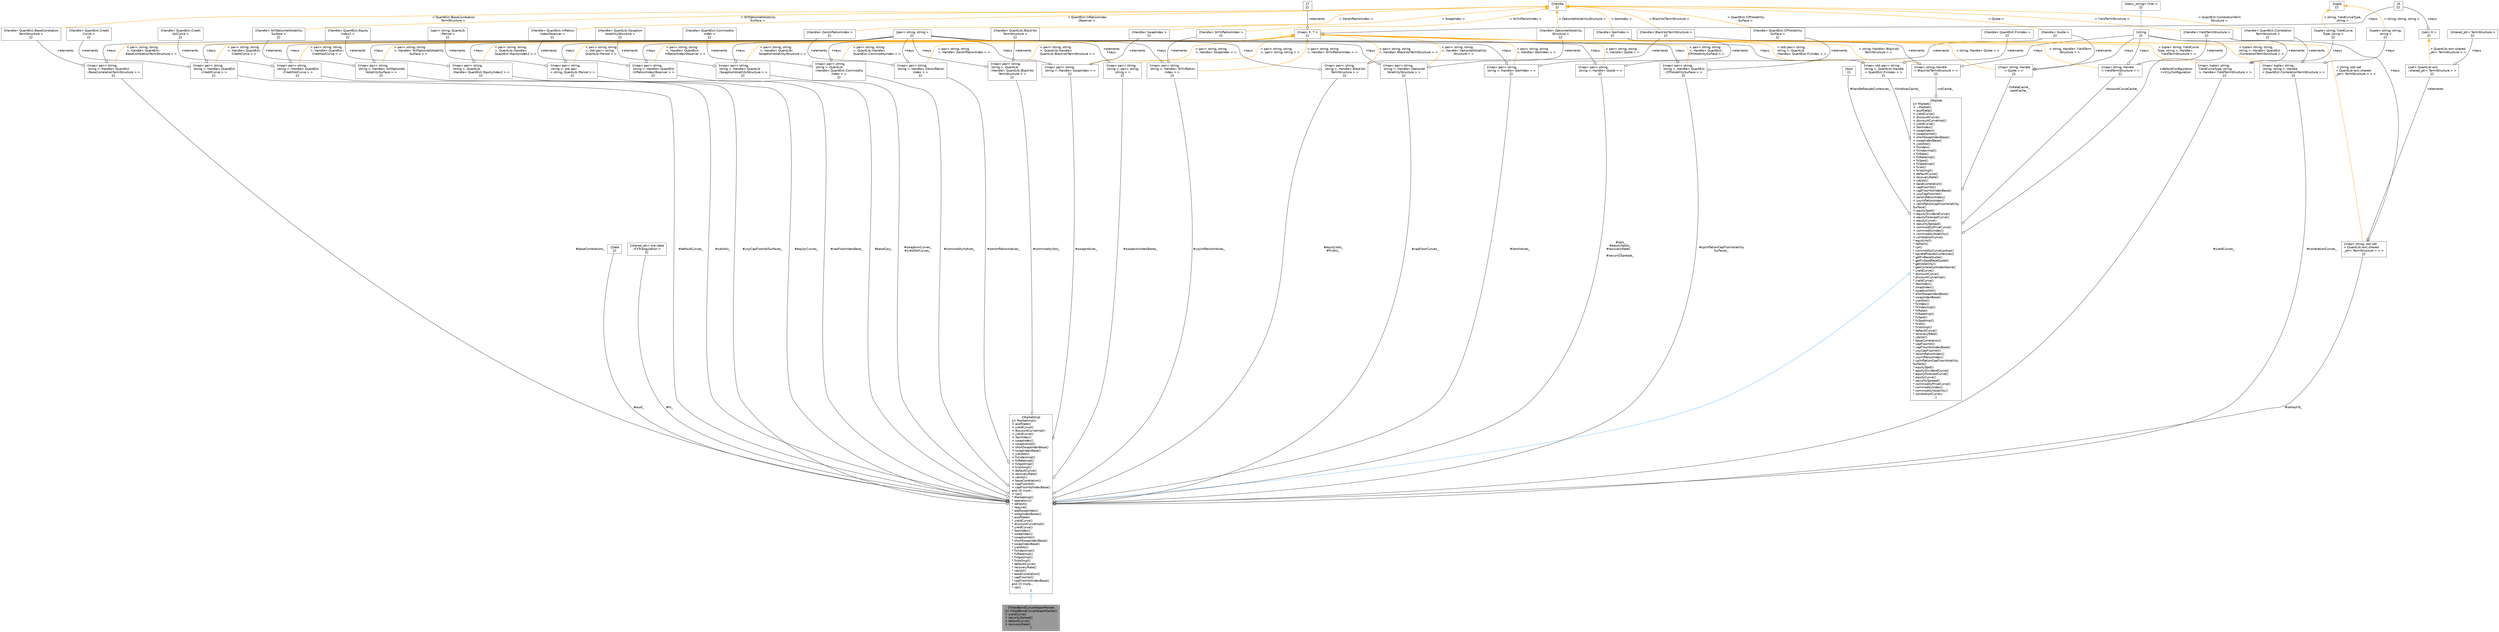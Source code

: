digraph "FittedBondCurveHelperMarket"
{
 // INTERACTIVE_SVG=YES
 // LATEX_PDF_SIZE
  bgcolor="transparent";
  edge [fontname=Helvetica,fontsize=10,labelfontname=Helvetica,labelfontsize=10];
  node [fontname=Helvetica,fontsize=10,shape=box,height=0.2,width=0.4];
  Node1 [label="{FittedBondCurveHelperMarket\n||+ FittedBondCurveHelperMarket()\l+ yieldCurve()\l+ securitySpread()\l+ defaultCurve()\l+ recoveryRate()\l}",height=0.2,width=0.4,color="gray40", fillcolor="grey60", style="filled", fontcolor="black",tooltip=" "];
  Node2 -> Node1 [dir="back",color="steelblue1",style="solid",arrowtail="onormal"];
  Node2 [label="{MarketImpl\n||+ MarketImpl()\l+ asofDate()\l+ yieldCurve()\l+ discountCurveImpl()\l+ yieldCurve()\l+ iborIndex()\l+ swapIndex()\l+ swaptionVol()\l+ shortSwapIndexBase()\l+ swapIndexBase()\l+ yieldVol()\l+ fxIndexImpl()\l+ fxRateImpl()\l+ fxSpotImpl()\l+ fxVolImpl()\l+ defaultCurve()\l+ recoveryRate()\l+ cdsVol()\l+ baseCorrelation()\l+ capFloorVol()\l+ capFloorVolIndexBase()\land 15 more...\l+ cpr()\l* MarketImpl()\l* operator=()\l* refresh()\l* require()\l* addSwapIndex()\l* swapIndexBases()\l* asofDate()\l* yieldCurve()\l* discountCurveImpl()\l* yieldCurve()\l* iborIndex()\l* swapIndex()\l* swaptionVol()\l* shortSwapIndexBase()\l* swapIndexBase()\l* yieldVol()\l* fxIndexImpl()\l* fxRateImpl()\l* fxSpotImpl()\l* fxVolImpl()\l* defaultCurve()\l* recoveryRate()\l* cdsVol()\l* baseCorrelation()\l* capFloorVol()\l* capFloorVolIndexBase()\land 15 more...\l* cpr()\l}",height=0.2,width=0.4,color="gray40", fillcolor="white", style="filled",URL="$classore_1_1data_1_1_market_impl.html",tooltip="Market Implementation."];
  Node3 -> Node2 [dir="back",color="steelblue1",style="solid",arrowtail="onormal"];
  Node3 [label="{Market\n||+ Market()\l+ ~Market()\l+ asofDate()\l+ yieldCurve()\l+ discountCurve()\l+ discountCurveImpl()\l+ yieldCurve()\l+ iborIndex()\l+ swapIndex()\l+ swaptionVol()\l+ shortSwapIndexBase()\l+ swapIndexBase()\l+ yieldVol()\l+ fxIndex()\l+ fxIndexImpl()\l+ fxRate()\l+ fxRateImpl()\l+ fxSpot()\l+ fxSpotImpl()\l+ fxVol()\l+ fxVolImpl()\l+ defaultCurve()\l+ recoveryRate()\l+ cdsVol()\l+ baseCorrelation()\l+ capFloorVol()\l+ capFloorVolIndexBase()\l+ yoyCapFloorVol()\l+ zeroInflationIndex()\l+ yoyInflationIndex()\l+ cpiInflationCapFloorVolatility\lSurface()\l+ equitySpot()\l+ equityDividendCurve()\l+ equityForecastCurve()\l+ equityCurve()\l+ securitySpread()\l+ commodityPriceCurve()\l+ commodityIndex()\l+ commodityVolatility()\l+ correlationCurve()\l* equityVol()\l* refresh()\l* cpr()\l* commodityCurveLookup()\l* handlePseudoCurrencies()\l* getFxBaseQuote()\l* getFxSpotBaseQuote()\l* getVolatility()\l* getCorrelationIndexName()\l* yieldCurve()\l* discountCurve()\l* discountCurveImpl()\l* yieldCurve()\l* iborIndex()\l* swapIndex()\l* swaptionVol()\l* shortSwapIndexBase()\l* swapIndexBase()\l* yieldVol()\l* fxIndex()\l* fxIndexImpl()\l* fxRate()\l* fxRateImpl()\l* fxSpot()\l* fxSpotImpl()\l* fxVol()\l* fxVolImpl()\l* defaultCurve()\l* recoveryRate()\l* cdsVol()\l* baseCorrelation()\l* capFloorVol()\l* capFloorVolIndexBase()\l* yoyCapFloorVol()\l* zeroInflationIndex()\l* yoyInflationIndex()\l* cpiInflationCapFloorVolatility\lSurface()\l* equitySpot()\l* equityDividendCurve()\l* equityForecastCurve()\l* equityCurve()\l* securitySpread()\l* commodityPriceCurve()\l* commodityIndex()\l* commodityVolatility()\l* correlationCurve()\l}",height=0.2,width=0.4,color="gray40", fillcolor="white", style="filled",URL="$classore_1_1data_1_1_market.html",tooltip="Market."];
  Node4 -> Node3 [color="grey25",style="solid",label=" +defaultConfiguration\n+inCcyConfiguration" ,arrowhead="odiamond"];
  Node4 [label="{string\n||}",height=0.2,width=0.4,color="gray40", fillcolor="white", style="filled",tooltip=" "];
  Node5 -> Node4 [dir="back",color="steelblue1",style="solid",arrowtail="onormal"];
  Node5 [label="{basic_string\< Char \>\n||}",height=0.2,width=0.4,color="gray40", fillcolor="white", style="filled",tooltip=" "];
  Node6 -> Node3 [color="grey25",style="solid",label=" #handlePseudoCurrencies_" ,arrowhead="odiamond"];
  Node6 [label="{bool\n||}",height=0.2,width=0.4,color="gray40", fillcolor="white", style="filled",URL="$classbool.html",tooltip=" "];
  Node7 -> Node3 [color="grey25",style="solid",label=" -fxRateCache_\n-spotCache_" ,arrowhead="odiamond"];
  Node7 [label="{map\< string, Handle\l\< Quote \> \>\n||}",height=0.2,width=0.4,color="gray40", fillcolor="white", style="filled",tooltip=" "];
  Node4 -> Node7 [color="grey25",style="solid",label=" +keys" ,arrowhead="odiamond"];
  Node8 -> Node7 [color="grey25",style="solid",label=" +elements" ,arrowhead="odiamond"];
  Node8 [label="{Handle\< Quote \>\n||}",height=0.2,width=0.4,color="gray40", fillcolor="white", style="filled",tooltip=" "];
  Node9 -> Node8 [dir="back",color="orange",style="solid",label=" \< Quote \>" ];
  Node9 [label="{Handle\n||}",height=0.2,width=0.4,color="gray40", fillcolor="white", style="filled",tooltip=" "];
  Node10 -> Node7 [dir="back",color="orange",style="solid",label=" \< string, Handle\< Quote \> \>" ];
  Node10 [label="{map\< K, T \>\n||}",height=0.2,width=0.4,color="gray40", fillcolor="white", style="filled",tooltip=" "];
  Node11 -> Node10 [color="grey25",style="solid",label=" +keys" ,arrowhead="odiamond"];
  Node11 [label="{K\n||}",height=0.2,width=0.4,color="gray40", fillcolor="white", style="filled",tooltip=" "];
  Node12 -> Node10 [color="grey25",style="solid",label=" +elements" ,arrowhead="odiamond"];
  Node12 [label="{T\n||}",height=0.2,width=0.4,color="gray40", fillcolor="white", style="filled",tooltip=" "];
  Node13 -> Node3 [color="grey25",style="solid",label=" -volCache_" ,arrowhead="odiamond"];
  Node13 [label="{map\< string, Handle\l\< BlackVolTermStructure \> \>\n||}",height=0.2,width=0.4,color="gray40", fillcolor="white", style="filled",tooltip=" "];
  Node4 -> Node13 [color="grey25",style="solid",label=" +keys" ,arrowhead="odiamond"];
  Node14 -> Node13 [color="grey25",style="solid",label=" +elements" ,arrowhead="odiamond"];
  Node14 [label="{Handle\< BlackVolTermStructure \>\n||}",height=0.2,width=0.4,color="gray40", fillcolor="white", style="filled",tooltip=" "];
  Node9 -> Node14 [dir="back",color="orange",style="solid",label=" \< BlackVolTermStructure \>" ];
  Node10 -> Node13 [dir="back",color="orange",style="solid",label=" \< string, Handle\< BlackVol\lTermStructure \> \>" ];
  Node15 -> Node3 [color="grey25",style="solid",label=" -discountCurveCache_" ,arrowhead="odiamond"];
  Node15 [label="{map\< string, Handle\l\< YieldTermStructure \> \>\n||}",height=0.2,width=0.4,color="gray40", fillcolor="white", style="filled",tooltip=" "];
  Node4 -> Node15 [color="grey25",style="solid",label=" +keys" ,arrowhead="odiamond"];
  Node16 -> Node15 [color="grey25",style="solid",label=" +elements" ,arrowhead="odiamond"];
  Node16 [label="{Handle\< YieldTermStructure \>\n||}",height=0.2,width=0.4,color="gray40", fillcolor="white", style="filled",tooltip=" "];
  Node9 -> Node16 [dir="back",color="orange",style="solid",label=" \< YieldTermStructure \>" ];
  Node10 -> Node15 [dir="back",color="orange",style="solid",label=" \< string, Handle\< YieldTerm\lStructure \> \>" ];
  Node17 -> Node3 [color="grey25",style="solid",label=" -fxIndicesCache_" ,arrowhead="odiamond"];
  Node17 [label="{map\< std::pair\< string,\l string \>, QuantLib::Handle\l\< QuantExt::FxIndex \> \>\n||}",height=0.2,width=0.4,color="gray40", fillcolor="white", style="filled",tooltip=" "];
  Node18 -> Node17 [color="grey25",style="solid",label=" +keys" ,arrowhead="odiamond"];
  Node18 [label="{pair\< string, string \>\n||}",height=0.2,width=0.4,color="gray40", fillcolor="white", style="filled",tooltip=" "];
  Node19 -> Node17 [color="grey25",style="solid",label=" +elements" ,arrowhead="odiamond"];
  Node19 [label="{Handle\< QuantExt::FxIndex \>\n||}",height=0.2,width=0.4,color="gray40", fillcolor="white", style="filled",tooltip=" "];
  Node10 -> Node17 [dir="back",color="orange",style="solid",label=" \< std::pair\< string,\l string \>, QuantLib\l::Handle\< QuantExt::FxIndex \> \>" ];
  Node20 -> Node2 [color="grey25",style="solid",label=" #asof_" ,arrowhead="odiamond"];
  Node20 [label="{Date\n||}",height=0.2,width=0.4,color="gray40", fillcolor="white", style="filled",tooltip=" "];
  Node21 -> Node2 [color="grey25",style="solid",label=" #fx_" ,arrowhead="odiamond"];
  Node21 [label="{shared_ptr\< ore::data\l::FXTriangulation \>\n||}",height=0.2,width=0.4,color="gray40", fillcolor="white", style="filled",tooltip=" "];
  Node22 -> Node2 [color="grey25",style="solid",label=" #yieldCurves_" ,arrowhead="odiamond"];
  Node22 [label="{map\< tuple\< string,\l YieldCurveType, string\l \>, Handle\< YieldTermStructure \> \>\n||}",height=0.2,width=0.4,color="gray40", fillcolor="white", style="filled",tooltip=" "];
  Node23 -> Node22 [color="grey25",style="solid",label=" +keys" ,arrowhead="odiamond"];
  Node23 [label="{tuple\< string, YieldCurve\lType, string \>\n||}",height=0.2,width=0.4,color="gray40", fillcolor="white", style="filled",tooltip=" "];
  Node24 -> Node23 [dir="back",color="orange",style="solid",label=" \< string, YieldCurveType,\l string \>" ];
  Node24 [label="{tuple\n||}",height=0.2,width=0.4,color="gray40", fillcolor="white", style="filled",tooltip=" "];
  Node16 -> Node22 [color="grey25",style="solid",label=" +elements" ,arrowhead="odiamond"];
  Node10 -> Node22 [dir="back",color="orange",style="solid",label=" \< tuple\< string, YieldCurve\lType, string \>, Handle\<\l YieldTermStructure \> \>" ];
  Node25 -> Node2 [color="grey25",style="solid",label=" #iborIndices_" ,arrowhead="odiamond"];
  Node25 [label="{map\< pair\< string,\l string \>, Handle\< IborIndex \> \>\n||}",height=0.2,width=0.4,color="gray40", fillcolor="white", style="filled",tooltip=" "];
  Node18 -> Node25 [color="grey25",style="solid",label=" +keys" ,arrowhead="odiamond"];
  Node26 -> Node25 [color="grey25",style="solid",label=" +elements" ,arrowhead="odiamond"];
  Node26 [label="{Handle\< IborIndex \>\n||}",height=0.2,width=0.4,color="gray40", fillcolor="white", style="filled",tooltip=" "];
  Node9 -> Node26 [dir="back",color="orange",style="solid",label=" \< IborIndex \>" ];
  Node10 -> Node25 [dir="back",color="orange",style="solid",label=" \< pair\< string, string\l \>, Handle\< IborIndex \> \>" ];
  Node27 -> Node2 [color="grey25",style="solid",label=" #swapIndices_" ,arrowhead="odiamond"];
  Node27 [label="{map\< pair\< string,\l string \>, Handle\< SwapIndex \> \>\n||}",height=0.2,width=0.4,color="gray40", fillcolor="white", style="filled",tooltip=" "];
  Node18 -> Node27 [color="grey25",style="solid",label=" +keys" ,arrowhead="odiamond"];
  Node28 -> Node27 [color="grey25",style="solid",label=" +elements" ,arrowhead="odiamond"];
  Node28 [label="{Handle\< SwapIndex \>\n||}",height=0.2,width=0.4,color="gray40", fillcolor="white", style="filled",tooltip=" "];
  Node9 -> Node28 [dir="back",color="orange",style="solid",label=" \< SwapIndex \>" ];
  Node10 -> Node27 [dir="back",color="orange",style="solid",label=" \< pair\< string, string\l \>, Handle\< SwapIndex \> \>" ];
  Node29 -> Node2 [color="grey25",style="solid",label=" #swaptionCurves_\n#yieldVolCurves_" ,arrowhead="odiamond"];
  Node29 [label="{map\< pair\< string,\l string \>, Handle\< QuantLib\l::SwaptionVolatilityStructure \> \>\n||}",height=0.2,width=0.4,color="gray40", fillcolor="white", style="filled",tooltip=" "];
  Node18 -> Node29 [color="grey25",style="solid",label=" +keys" ,arrowhead="odiamond"];
  Node30 -> Node29 [color="grey25",style="solid",label=" +elements" ,arrowhead="odiamond"];
  Node30 [label="{Handle\< QuantLib::Swaption\lVolatilityStructure \>\n||}",height=0.2,width=0.4,color="gray40", fillcolor="white", style="filled",tooltip=" "];
  Node10 -> Node29 [dir="back",color="orange",style="solid",label=" \< pair\< string, string\l \>, Handle\< QuantLib::\lSwaptionVolatilityStructure \> \>" ];
  Node31 -> Node2 [color="grey25",style="solid",label=" #swaptionIndexBases_" ,arrowhead="odiamond"];
  Node31 [label="{map\< pair\< string,\l string \>, pair\< string,\l string \> \>\n||}",height=0.2,width=0.4,color="gray40", fillcolor="white", style="filled",tooltip=" "];
  Node18 -> Node31 [color="grey25",style="solid",label=" +elements\n+keys" ,arrowhead="odiamond"];
  Node10 -> Node31 [dir="back",color="orange",style="solid",label=" \< pair\< string, string\l \>, pair\< string, string \> \>" ];
  Node32 -> Node2 [color="grey25",style="solid",label=" #equityVols_\n#fxVols_" ,arrowhead="odiamond"];
  Node32 [label="{map\< pair\< string,\l string \>, Handle\< BlackVol\lTermStructure \> \>\n||}",height=0.2,width=0.4,color="gray40", fillcolor="white", style="filled",tooltip=" "];
  Node18 -> Node32 [color="grey25",style="solid",label=" +keys" ,arrowhead="odiamond"];
  Node14 -> Node32 [color="grey25",style="solid",label=" +elements" ,arrowhead="odiamond"];
  Node10 -> Node32 [dir="back",color="orange",style="solid",label=" \< pair\< string, string\l \>, Handle\< BlackVolTermStructure \> \>" ];
  Node33 -> Node2 [color="grey25",style="solid",label=" #defaultCurves_" ,arrowhead="odiamond"];
  Node33 [label="{map\< pair\< string,\l string \>, Handle\< QuantExt\l::CreditCurve \> \>\n||}",height=0.2,width=0.4,color="gray40", fillcolor="white", style="filled",tooltip=" "];
  Node18 -> Node33 [color="grey25",style="solid",label=" +keys" ,arrowhead="odiamond"];
  Node34 -> Node33 [color="grey25",style="solid",label=" +elements" ,arrowhead="odiamond"];
  Node34 [label="{Handle\< QuantExt::Credit\lCurve \>\n||}",height=0.2,width=0.4,color="gray40", fillcolor="white", style="filled",tooltip=" "];
  Node10 -> Node33 [dir="back",color="orange",style="solid",label=" \< pair\< string, string\l \>, Handle\< QuantExt::\lCreditCurve \> \>" ];
  Node35 -> Node2 [color="grey25",style="solid",label=" #cdsVols_" ,arrowhead="odiamond"];
  Node35 [label="{map\< pair\< string,\l string \>, Handle\< QuantExt\l::CreditVolCurve \> \>\n||}",height=0.2,width=0.4,color="gray40", fillcolor="white", style="filled",tooltip=" "];
  Node18 -> Node35 [color="grey25",style="solid",label=" +keys" ,arrowhead="odiamond"];
  Node36 -> Node35 [color="grey25",style="solid",label=" +elements" ,arrowhead="odiamond"];
  Node36 [label="{Handle\< QuantExt::Credit\lVolCurve \>\n||}",height=0.2,width=0.4,color="gray40", fillcolor="white", style="filled",tooltip=" "];
  Node10 -> Node35 [dir="back",color="orange",style="solid",label=" \< pair\< string, string\l \>, Handle\< QuantExt::\lCreditVolCurve \> \>" ];
  Node37 -> Node2 [color="grey25",style="solid",label=" #baseCorrelations_" ,arrowhead="odiamond"];
  Node37 [label="{map\< pair\< string,\l string \>, Handle\< QuantExt\l::BaseCorrelationTermStructure \> \>\n||}",height=0.2,width=0.4,color="gray40", fillcolor="white", style="filled",tooltip=" "];
  Node18 -> Node37 [color="grey25",style="solid",label=" +keys" ,arrowhead="odiamond"];
  Node38 -> Node37 [color="grey25",style="solid",label=" +elements" ,arrowhead="odiamond"];
  Node38 [label="{Handle\< QuantExt::BaseCorrelation\lTermStructure \>\n||}",height=0.2,width=0.4,color="gray40", fillcolor="white", style="filled",tooltip=" "];
  Node9 -> Node38 [dir="back",color="orange",style="solid",label=" \< QuantExt::BaseCorrelation\lTermStructure \>" ];
  Node10 -> Node37 [dir="back",color="orange",style="solid",label=" \< pair\< string, string\l \>, Handle\< QuantExt::\lBaseCorrelationTermStructure \> \>" ];
  Node39 -> Node2 [color="grey25",style="solid",label=" #cprs_\n#equitySpots_\n#recoveryRates\l_\n#securitySpreads_" ,arrowhead="odiamond"];
  Node39 [label="{map\< pair\< string,\l string \>, Handle\< Quote \> \>\n||}",height=0.2,width=0.4,color="gray40", fillcolor="white", style="filled",tooltip=" "];
  Node18 -> Node39 [color="grey25",style="solid",label=" +keys" ,arrowhead="odiamond"];
  Node8 -> Node39 [color="grey25",style="solid",label=" +elements" ,arrowhead="odiamond"];
  Node10 -> Node39 [dir="back",color="orange",style="solid",label=" \< pair\< string, string\l \>, Handle\< Quote \> \>" ];
  Node40 -> Node2 [color="grey25",style="solid",label=" #capFloorCurves_" ,arrowhead="odiamond"];
  Node40 [label="{map\< pair\< string,\l string \>, Handle\< Optionlet\lVolatilityStructure \> \>\n||}",height=0.2,width=0.4,color="gray40", fillcolor="white", style="filled",tooltip=" "];
  Node18 -> Node40 [color="grey25",style="solid",label=" +keys" ,arrowhead="odiamond"];
  Node41 -> Node40 [color="grey25",style="solid",label=" +elements" ,arrowhead="odiamond"];
  Node41 [label="{Handle\< OptionletVolatility\lStructure \>\n||}",height=0.2,width=0.4,color="gray40", fillcolor="white", style="filled",tooltip=" "];
  Node9 -> Node41 [dir="back",color="orange",style="solid",label=" \< OptionletVolatilityStructure \>" ];
  Node10 -> Node40 [dir="back",color="orange",style="solid",label=" \< pair\< string, string\l \>, Handle\< OptionletVolatility\lStructure \> \>" ];
  Node42 -> Node2 [color="grey25",style="solid",label=" #capFloorIndexBase_" ,arrowhead="odiamond"];
  Node42 [label="{map\< pair\< string,\l string \>, std::pair\l\< string, QuantLib::Period \> \>\n||}",height=0.2,width=0.4,color="gray40", fillcolor="white", style="filled",tooltip=" "];
  Node18 -> Node42 [color="grey25",style="solid",label=" +keys" ,arrowhead="odiamond"];
  Node43 -> Node42 [color="grey25",style="solid",label=" +elements" ,arrowhead="odiamond"];
  Node43 [label="{pair\< string, QuantLib\l::Period \>\n||}",height=0.2,width=0.4,color="gray40", fillcolor="white", style="filled",tooltip=" "];
  Node10 -> Node42 [dir="back",color="orange",style="solid",label=" \< pair\< string, string\l \>, std::pair\< string,\l QuantLib::Period \> \>" ];
  Node44 -> Node2 [color="grey25",style="solid",label=" #yoyCapFloorVolSurfaces_" ,arrowhead="odiamond"];
  Node44 [label="{map\< pair\< string,\l string \>, Handle\< YoYOptionlet\lVolatilitySurface \> \>\n||}",height=0.2,width=0.4,color="gray40", fillcolor="white", style="filled",tooltip=" "];
  Node18 -> Node44 [color="grey25",style="solid",label=" +keys" ,arrowhead="odiamond"];
  Node45 -> Node44 [color="grey25",style="solid",label=" +elements" ,arrowhead="odiamond"];
  Node45 [label="{Handle\< YoYOptionletVolatility\lSurface \>\n||}",height=0.2,width=0.4,color="gray40", fillcolor="white", style="filled",tooltip=" "];
  Node9 -> Node45 [dir="back",color="orange",style="solid",label=" \< YoYOptionletVolatility\lSurface \>" ];
  Node10 -> Node44 [dir="back",color="orange",style="solid",label=" \< pair\< string, string\l \>, Handle\< YoYOptionletVolatility\lSurface \> \>" ];
  Node46 -> Node2 [color="grey25",style="solid",label=" #zeroInflationIndices_" ,arrowhead="odiamond"];
  Node46 [label="{map\< pair\< string,\l string \>, Handle\< ZeroInflation\lIndex \> \>\n||}",height=0.2,width=0.4,color="gray40", fillcolor="white", style="filled",tooltip=" "];
  Node18 -> Node46 [color="grey25",style="solid",label=" +keys" ,arrowhead="odiamond"];
  Node47 -> Node46 [color="grey25",style="solid",label=" +elements" ,arrowhead="odiamond"];
  Node47 [label="{Handle\< ZeroInflationIndex \>\n||}",height=0.2,width=0.4,color="gray40", fillcolor="white", style="filled",tooltip=" "];
  Node9 -> Node47 [dir="back",color="orange",style="solid",label=" \< ZeroInflationIndex \>" ];
  Node10 -> Node46 [dir="back",color="orange",style="solid",label=" \< pair\< string, string\l \>, Handle\< ZeroInflationIndex \> \>" ];
  Node48 -> Node2 [color="grey25",style="solid",label=" #yoyInflationIndices_" ,arrowhead="odiamond"];
  Node48 [label="{map\< pair\< string,\l string \>, Handle\< YoYInflation\lIndex \> \>\n||}",height=0.2,width=0.4,color="gray40", fillcolor="white", style="filled",tooltip=" "];
  Node18 -> Node48 [color="grey25",style="solid",label=" +keys" ,arrowhead="odiamond"];
  Node49 -> Node48 [color="grey25",style="solid",label=" +elements" ,arrowhead="odiamond"];
  Node49 [label="{Handle\< YoYInflationIndex \>\n||}",height=0.2,width=0.4,color="gray40", fillcolor="white", style="filled",tooltip=" "];
  Node9 -> Node49 [dir="back",color="orange",style="solid",label=" \< YoYInflationIndex \>" ];
  Node10 -> Node48 [dir="back",color="orange",style="solid",label=" \< pair\< string, string\l \>, Handle\< YoYInflationIndex \> \>" ];
  Node50 -> Node2 [color="grey25",style="solid",label=" #cpiInflationCapFloorVolatility\lSurfaces_" ,arrowhead="odiamond"];
  Node50 [label="{map\< pair\< string,\l string \>, Handle\< QuantExt\l::CPIVolatilitySurface \> \>\n||}",height=0.2,width=0.4,color="gray40", fillcolor="white", style="filled",tooltip=" "];
  Node18 -> Node50 [color="grey25",style="solid",label=" +keys" ,arrowhead="odiamond"];
  Node51 -> Node50 [color="grey25",style="solid",label=" +elements" ,arrowhead="odiamond"];
  Node51 [label="{Handle\< QuantExt::CPIVolatility\lSurface \>\n||}",height=0.2,width=0.4,color="gray40", fillcolor="white", style="filled",tooltip=" "];
  Node9 -> Node51 [dir="back",color="orange",style="solid",label=" \< QuantExt::CPIVolatility\lSurface \>" ];
  Node10 -> Node50 [dir="back",color="orange",style="solid",label=" \< pair\< string, string\l \>, Handle\< QuantExt::\lCPIVolatilitySurface \> \>" ];
  Node52 -> Node2 [color="grey25",style="solid",label=" #baseCpis_" ,arrowhead="odiamond"];
  Node52 [label="{map\< pair\< string,\l string \>, Handle\< QuantExt\l::InflationIndexObserver \> \>\n||}",height=0.2,width=0.4,color="gray40", fillcolor="white", style="filled",tooltip=" "];
  Node18 -> Node52 [color="grey25",style="solid",label=" +keys" ,arrowhead="odiamond"];
  Node53 -> Node52 [color="grey25",style="solid",label=" +elements" ,arrowhead="odiamond"];
  Node53 [label="{Handle\< QuantExt::Inflation\lIndexObserver \>\n||}",height=0.2,width=0.4,color="gray40", fillcolor="white", style="filled",tooltip=" "];
  Node9 -> Node53 [dir="back",color="orange",style="solid",label=" \< QuantExt::InflationIndex\lObserver \>" ];
  Node10 -> Node52 [dir="back",color="orange",style="solid",label=" \< pair\< string, string\l \>, Handle\< QuantExt::\lInflationIndexObserver \> \>" ];
  Node54 -> Node2 [color="grey25",style="solid",label=" #correlationCurves_" ,arrowhead="odiamond"];
  Node54 [label="{map\< tuple\< string,\l string, string \>, Handle\l\< QuantExt::CorrelationTermStructure \> \>\n||}",height=0.2,width=0.4,color="gray40", fillcolor="white", style="filled",tooltip=" "];
  Node55 -> Node54 [color="grey25",style="solid",label=" +keys" ,arrowhead="odiamond"];
  Node55 [label="{tuple\< string, string,\l string \>\n||}",height=0.2,width=0.4,color="gray40", fillcolor="white", style="filled",tooltip=" "];
  Node24 -> Node55 [dir="back",color="orange",style="solid",label=" \< string, string, string \>" ];
  Node56 -> Node54 [color="grey25",style="solid",label=" +elements" ,arrowhead="odiamond"];
  Node56 [label="{Handle\< QuantExt::Correlation\lTermStructure \>\n||}",height=0.2,width=0.4,color="gray40", fillcolor="white", style="filled",tooltip=" "];
  Node9 -> Node56 [dir="back",color="orange",style="solid",label=" \< QuantExt::CorrelationTerm\lStructure \>" ];
  Node10 -> Node54 [dir="back",color="orange",style="solid",label=" \< tuple\< string, string,\l string \>, Handle\< QuantExt\l::CorrelationTermStructure \> \>" ];
  Node57 -> Node2 [color="grey25",style="solid",label=" #commodityIndices_" ,arrowhead="odiamond"];
  Node57 [label="{map\< pair\< string,\l string \>, QuantLib\l::Handle\< QuantExt::Commodity\lIndex \> \>\n||}",height=0.2,width=0.4,color="gray40", fillcolor="white", style="filled",tooltip=" "];
  Node18 -> Node57 [color="grey25",style="solid",label=" +keys" ,arrowhead="odiamond"];
  Node58 -> Node57 [color="grey25",style="solid",label=" +elements" ,arrowhead="odiamond"];
  Node58 [label="{Handle\< QuantExt::Commodity\lIndex \>\n||}",height=0.2,width=0.4,color="gray40", fillcolor="white", style="filled",tooltip=" "];
  Node10 -> Node57 [dir="back",color="orange",style="solid",label=" \< pair\< string, string\l \>, QuantLib::Handle\<\l QuantExt::CommodityIndex \> \>" ];
  Node59 -> Node2 [color="grey25",style="solid",label=" #commodityVols_" ,arrowhead="odiamond"];
  Node59 [label="{map\< pair\< string,\l string \>, QuantLib\l::Handle\< QuantLib::BlackVol\lTermStructure \> \>\n||}",height=0.2,width=0.4,color="gray40", fillcolor="white", style="filled",tooltip=" "];
  Node18 -> Node59 [color="grey25",style="solid",label=" +keys" ,arrowhead="odiamond"];
  Node60 -> Node59 [color="grey25",style="solid",label=" +elements" ,arrowhead="odiamond"];
  Node60 [label="{Handle\< QuantLib::BlackVol\lTermStructure \>\n||}",height=0.2,width=0.4,color="gray40", fillcolor="white", style="filled",tooltip=" "];
  Node10 -> Node59 [dir="back",color="orange",style="solid",label=" \< pair\< string, string\l \>, QuantLib::Handle\<\l QuantLib::BlackVolTermStructure \> \>" ];
  Node61 -> Node2 [color="grey25",style="solid",label=" #equityCurves_" ,arrowhead="odiamond"];
  Node61 [label="{map\< pair\< string,\l string \>, QuantLib\l::Handle\< QuantExt::EquityIndex2 \> \>\n||}",height=0.2,width=0.4,color="gray40", fillcolor="white", style="filled",tooltip=" "];
  Node18 -> Node61 [color="grey25",style="solid",label=" +keys" ,arrowhead="odiamond"];
  Node62 -> Node61 [color="grey25",style="solid",label=" +elements" ,arrowhead="odiamond"];
  Node62 [label="{Handle\< QuantExt::Equity\lIndex2 \>\n||}",height=0.2,width=0.4,color="gray40", fillcolor="white", style="filled",tooltip=" "];
  Node10 -> Node61 [dir="back",color="orange",style="solid",label=" \< pair\< string, string\l \>, QuantLib::Handle\<\l QuantExt::EquityIndex2 \> \>" ];
  Node63 -> Node2 [color="grey25",style="solid",label=" #refreshTs_" ,arrowhead="odiamond"];
  Node63 [label="{map\< string, std::set\l\< QuantLib::ext::shared\l_ptr\< TermStructure \> \> \>\n||}",height=0.2,width=0.4,color="gray40", fillcolor="white", style="filled",tooltip=" "];
  Node4 -> Node63 [color="grey25",style="solid",label=" +keys" ,arrowhead="odiamond"];
  Node64 -> Node63 [color="grey25",style="solid",label=" +elements" ,arrowhead="odiamond"];
  Node64 [label="{set\< QuantLib::ext\l::shared_ptr\< TermStructure \> \>\n||}",height=0.2,width=0.4,color="gray40", fillcolor="white", style="filled",tooltip=" "];
  Node65 -> Node64 [color="grey25",style="solid",label=" +keys" ,arrowhead="odiamond"];
  Node65 [label="{shared_ptr\< TermStructure \>\n||}",height=0.2,width=0.4,color="gray40", fillcolor="white", style="filled",tooltip=" "];
  Node66 -> Node64 [dir="back",color="orange",style="solid",label=" \< QuantLib::ext::shared\l_ptr\< TermStructure \> \>" ];
  Node66 [label="{set\< K \>\n||}",height=0.2,width=0.4,color="gray40", fillcolor="white", style="filled",tooltip=" "];
  Node11 -> Node66 [color="grey25",style="solid",label=" +keys" ,arrowhead="odiamond"];
  Node10 -> Node63 [dir="back",color="orange",style="solid",label=" \< string, std::set\l\< QuantLib::ext::shared\l_ptr\< TermStructure \> \> \>" ];
}
